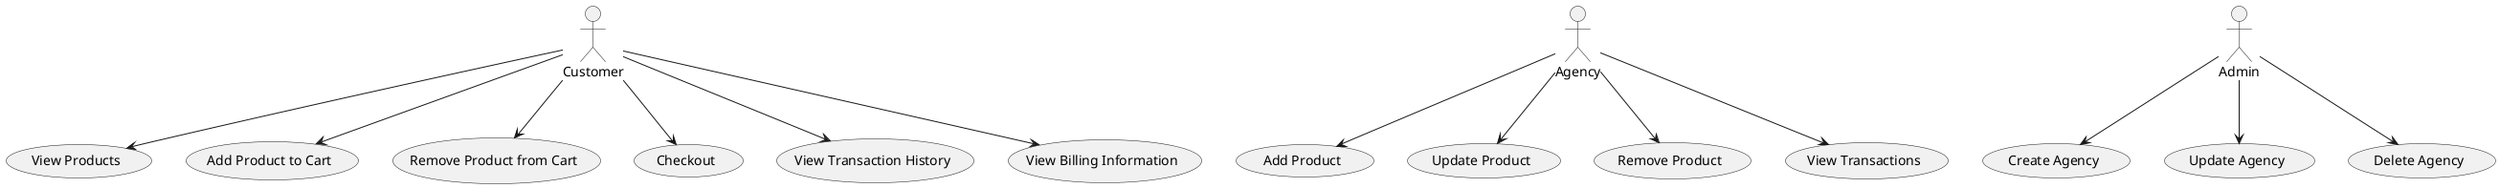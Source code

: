 @startuml usecase

actor Customer
actor Agency
actor Admin

Customer --> (View Products)
Customer --> (Add Product to Cart)
Customer --> (Remove Product from Cart)
Customer --> (Checkout)
Customer --> (View Transaction History)
Customer --> (View Billing Information)

Agency --> (Add Product)
Agency --> (Update Product)
Agency --> (Remove Product)
Agency --> (View Transactions)

Admin --> (Create Agency)
Admin --> (Update Agency)
Admin --> (Delete Agency)

@enduml